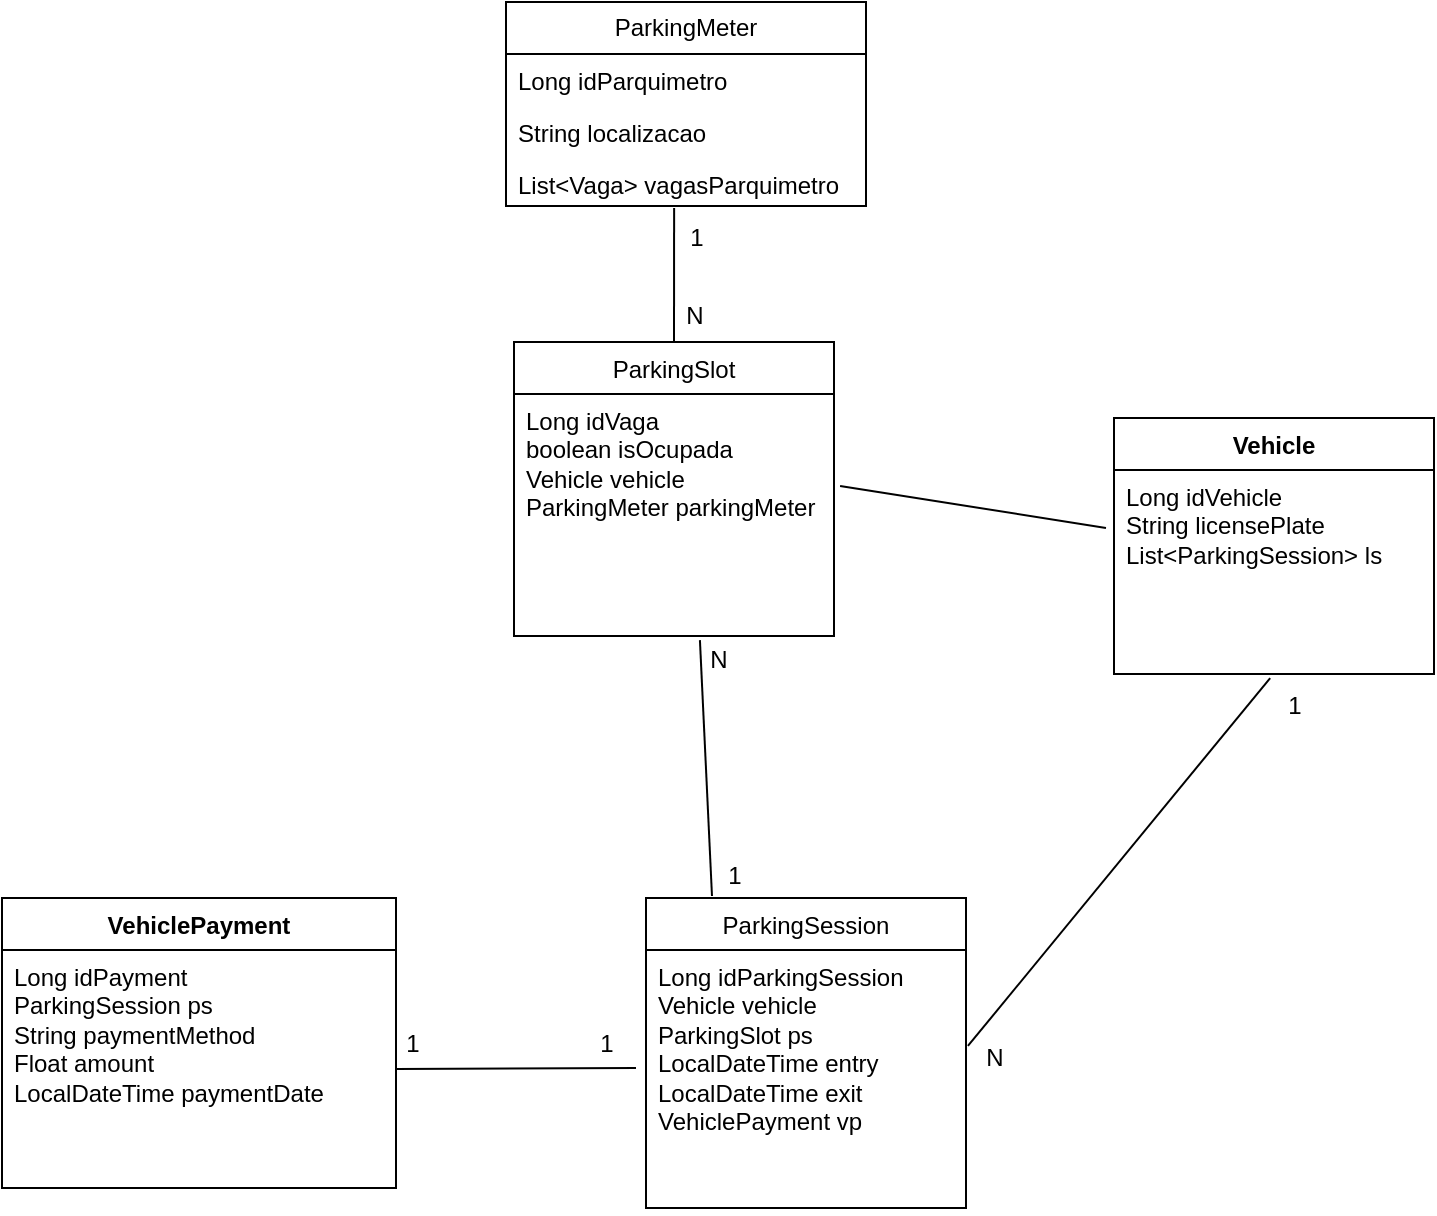 <mxfile version="24.7.16">
  <diagram name="Página-1" id="ig8KjyHs0qCuxi0rivch">
    <mxGraphModel dx="1674" dy="814" grid="0" gridSize="10" guides="1" tooltips="1" connect="1" arrows="1" fold="1" page="1" pageScale="1" pageWidth="827" pageHeight="1169" background="none" math="0" shadow="0">
      <root>
        <mxCell id="0" />
        <mxCell id="1" parent="0" />
        <mxCell id="4gxdVQXfUw_5gOebGeQH-5" value="ParkingMeter" style="swimlane;fontStyle=0;childLayout=stackLayout;horizontal=1;startSize=26;fillColor=none;horizontalStack=0;resizeParent=1;resizeParentMax=0;resizeLast=0;collapsible=1;marginBottom=0;whiteSpace=wrap;html=1;" parent="1" vertex="1">
          <mxGeometry x="310" y="17" width="180" height="102" as="geometry" />
        </mxCell>
        <mxCell id="4gxdVQXfUw_5gOebGeQH-6" value="Long idParquimetro&lt;div&gt;&lt;br&gt;&lt;/div&gt;" style="text;strokeColor=none;fillColor=none;align=left;verticalAlign=top;spacingLeft=4;spacingRight=4;overflow=hidden;rotatable=0;points=[[0,0.5],[1,0.5]];portConstraint=eastwest;whiteSpace=wrap;html=1;" parent="4gxdVQXfUw_5gOebGeQH-5" vertex="1">
          <mxGeometry y="26" width="180" height="26" as="geometry" />
        </mxCell>
        <mxCell id="4gxdVQXfUw_5gOebGeQH-7" value="String localizacao" style="text;strokeColor=none;fillColor=none;align=left;verticalAlign=top;spacingLeft=4;spacingRight=4;overflow=hidden;rotatable=0;points=[[0,0.5],[1,0.5]];portConstraint=eastwest;whiteSpace=wrap;html=1;" parent="4gxdVQXfUw_5gOebGeQH-5" vertex="1">
          <mxGeometry y="52" width="180" height="26" as="geometry" />
        </mxCell>
        <mxCell id="4gxdVQXfUw_5gOebGeQH-8" value="List&amp;lt;Vaga&amp;gt; vagasParquimetro" style="text;strokeColor=none;fillColor=none;align=left;verticalAlign=top;spacingLeft=4;spacingRight=4;overflow=hidden;rotatable=0;points=[[0,0.5],[1,0.5]];portConstraint=eastwest;whiteSpace=wrap;html=1;" parent="4gxdVQXfUw_5gOebGeQH-5" vertex="1">
          <mxGeometry y="78" width="180" height="24" as="geometry" />
        </mxCell>
        <mxCell id="4gxdVQXfUw_5gOebGeQH-9" value="&lt;span style=&quot;font-weight: 400;&quot;&gt;ParkingSlot&lt;/span&gt;" style="swimlane;fontStyle=1;align=center;verticalAlign=top;childLayout=stackLayout;horizontal=1;startSize=26;horizontalStack=0;resizeParent=1;resizeParentMax=0;resizeLast=0;collapsible=1;marginBottom=0;whiteSpace=wrap;html=1;" parent="1" vertex="1">
          <mxGeometry x="314" y="187" width="160" height="147" as="geometry" />
        </mxCell>
        <mxCell id="4gxdVQXfUw_5gOebGeQH-10" value="Long idVaga&lt;div&gt;boolean isOcupada&lt;br&gt;&lt;/div&gt;&lt;div&gt;Vehicle vehicle&lt;br&gt;&lt;/div&gt;&lt;div&gt;ParkingMeter parkingMeter&lt;/div&gt;" style="text;strokeColor=none;fillColor=none;align=left;verticalAlign=top;spacingLeft=4;spacingRight=4;overflow=hidden;rotatable=0;points=[[0,0.5],[1,0.5]];portConstraint=eastwest;whiteSpace=wrap;html=1;" parent="4gxdVQXfUw_5gOebGeQH-9" vertex="1">
          <mxGeometry y="26" width="160" height="121" as="geometry" />
        </mxCell>
        <mxCell id="zqKUZTCvSpV1XlvEpJfU-1" value="Vehicle&lt;div&gt;&lt;br&gt;&lt;/div&gt;" style="swimlane;fontStyle=1;align=center;verticalAlign=top;childLayout=stackLayout;horizontal=1;startSize=26;horizontalStack=0;resizeParent=1;resizeParentMax=0;resizeLast=0;collapsible=1;marginBottom=0;whiteSpace=wrap;html=1;" vertex="1" parent="1">
          <mxGeometry x="614" y="225" width="160" height="128" as="geometry" />
        </mxCell>
        <mxCell id="zqKUZTCvSpV1XlvEpJfU-2" value="Long idVehicle&lt;div&gt;String licensePlate&lt;/div&gt;&lt;div&gt;List&amp;lt;ParkingSession&amp;gt; ls&lt;/div&gt;" style="text;strokeColor=none;fillColor=none;align=left;verticalAlign=top;spacingLeft=4;spacingRight=4;overflow=hidden;rotatable=0;points=[[0,0.5],[1,0.5]];portConstraint=eastwest;whiteSpace=wrap;html=1;" vertex="1" parent="zqKUZTCvSpV1XlvEpJfU-1">
          <mxGeometry y="26" width="160" height="102" as="geometry" />
        </mxCell>
        <mxCell id="zqKUZTCvSpV1XlvEpJfU-13" value="VehiclePayment " style="swimlane;fontStyle=1;align=center;verticalAlign=top;childLayout=stackLayout;horizontal=1;startSize=26;horizontalStack=0;resizeParent=1;resizeParentMax=0;resizeLast=0;collapsible=1;marginBottom=0;whiteSpace=wrap;html=1;" vertex="1" parent="1">
          <mxGeometry x="58" y="465" width="197" height="145" as="geometry" />
        </mxCell>
        <mxCell id="zqKUZTCvSpV1XlvEpJfU-14" value="Long idPayment&lt;div&gt;ParkingSession ps&lt;/div&gt;&lt;div&gt;String paymentMethod&lt;/div&gt;&lt;div&gt;Float amount&lt;/div&gt;&lt;div&gt;LocalDateTime paymentDate&lt;/div&gt;" style="text;strokeColor=none;fillColor=none;align=left;verticalAlign=top;spacingLeft=4;spacingRight=4;overflow=hidden;rotatable=0;points=[[0,0.5],[1,0.5]];portConstraint=eastwest;whiteSpace=wrap;html=1;" vertex="1" parent="zqKUZTCvSpV1XlvEpJfU-13">
          <mxGeometry y="26" width="197" height="119" as="geometry" />
        </mxCell>
        <mxCell id="zqKUZTCvSpV1XlvEpJfU-17" value="&lt;span style=&quot;font-weight: 400; text-align: left;&quot;&gt;ParkingSession&lt;/span&gt;" style="swimlane;fontStyle=1;align=center;verticalAlign=top;childLayout=stackLayout;horizontal=1;startSize=26;horizontalStack=0;resizeParent=1;resizeParentMax=0;resizeLast=0;collapsible=1;marginBottom=0;whiteSpace=wrap;html=1;" vertex="1" parent="1">
          <mxGeometry x="380" y="465" width="160" height="155" as="geometry" />
        </mxCell>
        <mxCell id="zqKUZTCvSpV1XlvEpJfU-18" value="Long idParkingSession&lt;div&gt;Vehicle vehicle&lt;/div&gt;&lt;div&gt;ParkingSlot ps&lt;/div&gt;&lt;div&gt;LocalDateTime entry&lt;/div&gt;&lt;div&gt;LocalDateTime exit&lt;br&gt;&lt;/div&gt;&lt;div&gt;VehiclePayment vp&lt;/div&gt;" style="text;strokeColor=none;fillColor=none;align=left;verticalAlign=top;spacingLeft=4;spacingRight=4;overflow=hidden;rotatable=0;points=[[0,0.5],[1,0.5]];portConstraint=eastwest;whiteSpace=wrap;html=1;" vertex="1" parent="zqKUZTCvSpV1XlvEpJfU-17">
          <mxGeometry y="26" width="160" height="129" as="geometry" />
        </mxCell>
        <mxCell id="zqKUZTCvSpV1XlvEpJfU-22" value="" style="endArrow=none;html=1;rounded=0;entryX=0.467;entryY=1.042;entryDx=0;entryDy=0;entryPerimeter=0;exitX=0.5;exitY=0;exitDx=0;exitDy=0;" edge="1" parent="1" source="4gxdVQXfUw_5gOebGeQH-9" target="4gxdVQXfUw_5gOebGeQH-8">
          <mxGeometry width="50" height="50" relative="1" as="geometry">
            <mxPoint x="363" y="200" as="sourcePoint" />
            <mxPoint x="413" y="150" as="targetPoint" />
          </mxGeometry>
        </mxCell>
        <mxCell id="zqKUZTCvSpV1XlvEpJfU-23" value="1" style="text;html=1;align=center;verticalAlign=middle;resizable=0;points=[];autosize=1;strokeColor=none;fillColor=none;" vertex="1" parent="1">
          <mxGeometry x="392" y="122" width="25" height="26" as="geometry" />
        </mxCell>
        <mxCell id="zqKUZTCvSpV1XlvEpJfU-24" value="N" style="text;html=1;align=center;verticalAlign=middle;resizable=0;points=[];autosize=1;strokeColor=none;fillColor=none;" vertex="1" parent="1">
          <mxGeometry x="390" y="161" width="27" height="26" as="geometry" />
        </mxCell>
        <mxCell id="zqKUZTCvSpV1XlvEpJfU-25" value="" style="endArrow=none;html=1;rounded=0;exitX=1.006;exitY=0.372;exitDx=0;exitDy=0;exitPerimeter=0;entryX=0.488;entryY=1.02;entryDx=0;entryDy=0;entryPerimeter=0;" edge="1" parent="1" source="zqKUZTCvSpV1XlvEpJfU-18" target="zqKUZTCvSpV1XlvEpJfU-2">
          <mxGeometry width="50" height="50" relative="1" as="geometry">
            <mxPoint x="606" y="428" as="sourcePoint" />
            <mxPoint x="644" y="349" as="targetPoint" />
          </mxGeometry>
        </mxCell>
        <mxCell id="zqKUZTCvSpV1XlvEpJfU-26" value="" style="endArrow=none;html=1;rounded=0;exitX=1.019;exitY=0.38;exitDx=0;exitDy=0;exitPerimeter=0;entryX=-0.025;entryY=0.284;entryDx=0;entryDy=0;entryPerimeter=0;" edge="1" parent="1" source="4gxdVQXfUw_5gOebGeQH-10" target="zqKUZTCvSpV1XlvEpJfU-2">
          <mxGeometry width="50" height="50" relative="1" as="geometry">
            <mxPoint x="494" y="293" as="sourcePoint" />
            <mxPoint x="544" y="243" as="targetPoint" />
          </mxGeometry>
        </mxCell>
        <mxCell id="zqKUZTCvSpV1XlvEpJfU-27" value="" style="endArrow=none;html=1;rounded=0;exitX=1;exitY=0.5;exitDx=0;exitDy=0;" edge="1" parent="1" source="zqKUZTCvSpV1XlvEpJfU-14">
          <mxGeometry width="50" height="50" relative="1" as="geometry">
            <mxPoint x="293" y="454" as="sourcePoint" />
            <mxPoint x="375" y="550" as="targetPoint" />
          </mxGeometry>
        </mxCell>
        <mxCell id="zqKUZTCvSpV1XlvEpJfU-28" value="1" style="text;html=1;align=center;verticalAlign=middle;resizable=0;points=[];autosize=1;strokeColor=none;fillColor=none;" vertex="1" parent="1">
          <mxGeometry x="691" y="356" width="25" height="26" as="geometry" />
        </mxCell>
        <mxCell id="zqKUZTCvSpV1XlvEpJfU-29" value="N" style="text;html=1;align=center;verticalAlign=middle;resizable=0;points=[];autosize=1;strokeColor=none;fillColor=none;" vertex="1" parent="1">
          <mxGeometry x="540" y="532" width="27" height="26" as="geometry" />
        </mxCell>
        <mxCell id="zqKUZTCvSpV1XlvEpJfU-30" value="1" style="text;html=1;align=center;verticalAlign=middle;resizable=0;points=[];autosize=1;strokeColor=none;fillColor=none;" vertex="1" parent="1">
          <mxGeometry x="250" y="524.5" width="25" height="26" as="geometry" />
        </mxCell>
        <mxCell id="zqKUZTCvSpV1XlvEpJfU-31" value="1" style="text;html=1;align=center;verticalAlign=middle;resizable=0;points=[];autosize=1;strokeColor=none;fillColor=none;" vertex="1" parent="1">
          <mxGeometry x="347" y="524.5" width="25" height="26" as="geometry" />
        </mxCell>
        <mxCell id="zqKUZTCvSpV1XlvEpJfU-32" value="" style="endArrow=none;html=1;rounded=0;entryX=0.581;entryY=1.017;entryDx=0;entryDy=0;entryPerimeter=0;" edge="1" parent="1" target="4gxdVQXfUw_5gOebGeQH-10">
          <mxGeometry width="50" height="50" relative="1" as="geometry">
            <mxPoint x="413" y="464" as="sourcePoint" />
            <mxPoint x="458" y="361" as="targetPoint" />
          </mxGeometry>
        </mxCell>
        <mxCell id="zqKUZTCvSpV1XlvEpJfU-33" value="N" style="text;html=1;align=center;verticalAlign=middle;resizable=0;points=[];autosize=1;strokeColor=none;fillColor=none;" vertex="1" parent="1">
          <mxGeometry x="402" y="333" width="27" height="26" as="geometry" />
        </mxCell>
        <mxCell id="zqKUZTCvSpV1XlvEpJfU-34" value="1" style="text;html=1;align=center;verticalAlign=middle;resizable=0;points=[];autosize=1;strokeColor=none;fillColor=none;" vertex="1" parent="1">
          <mxGeometry x="411" y="441" width="25" height="26" as="geometry" />
        </mxCell>
      </root>
    </mxGraphModel>
  </diagram>
</mxfile>
